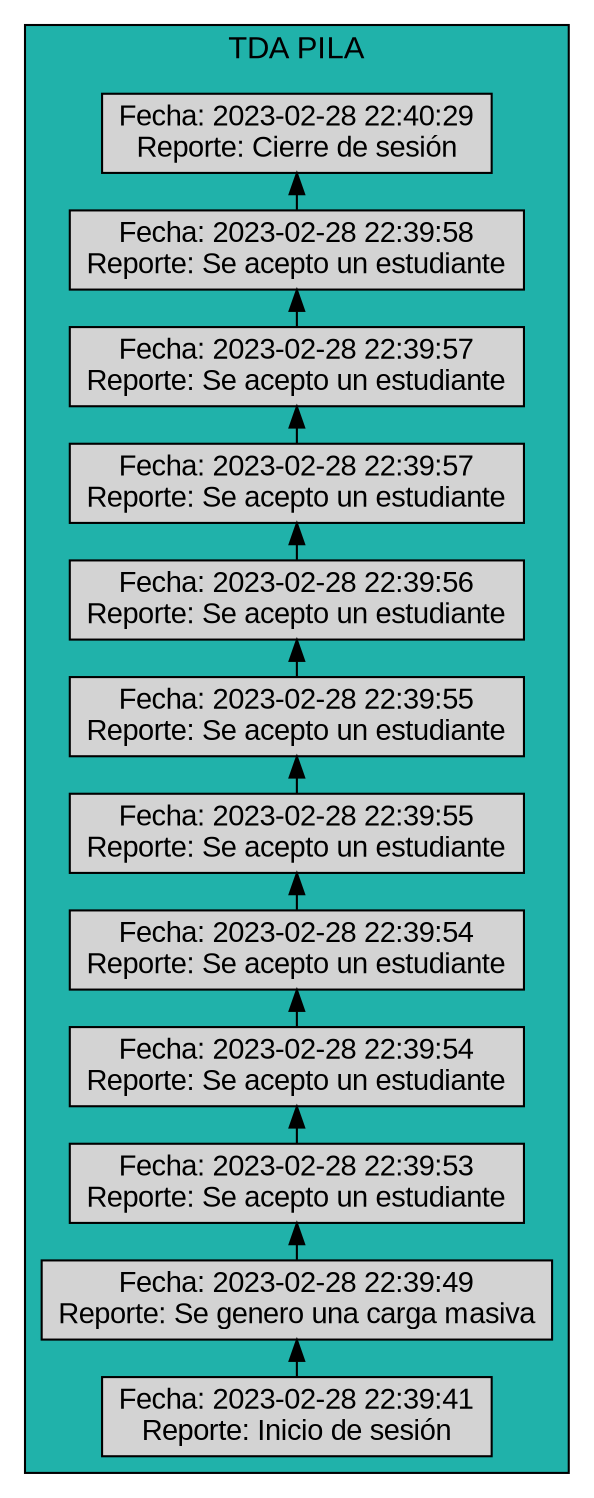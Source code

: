 digraph L{
        rankdir=RL
        subgraph cluster_1{
            label = "TDA PILA"
            fontname="Arial"
            bgcolor = lightseagreen
            
            fontsize=15.0
            
            node[shape=box fillcolor="" style="filled"]
1 [ label="Fecha: 2023-02-28 22:40:29\nReporte: Cierre de sesión",fontsize="14",fontname="Arial"];
2 [ label="Fecha: 2023-02-28 22:39:58\nReporte: Se acepto un estudiante",fontsize="14",fontname="Arial"];
3 [ label="Fecha: 2023-02-28 22:39:57\nReporte: Se acepto un estudiante",fontsize="14",fontname="Arial"];
4 [ label="Fecha: 2023-02-28 22:39:57\nReporte: Se acepto un estudiante",fontsize="14",fontname="Arial"];
5 [ label="Fecha: 2023-02-28 22:39:56\nReporte: Se acepto un estudiante",fontsize="14",fontname="Arial"];
6 [ label="Fecha: 2023-02-28 22:39:55\nReporte: Se acepto un estudiante",fontsize="14",fontname="Arial"];
7 [ label="Fecha: 2023-02-28 22:39:55\nReporte: Se acepto un estudiante",fontsize="14",fontname="Arial"];
8 [ label="Fecha: 2023-02-28 22:39:54\nReporte: Se acepto un estudiante",fontsize="14",fontname="Arial"];
9 [ label="Fecha: 2023-02-28 22:39:54\nReporte: Se acepto un estudiante",fontsize="14",fontname="Arial"];
10 [ label="Fecha: 2023-02-28 22:39:53\nReporte: Se acepto un estudiante",fontsize="14",fontname="Arial"];
11 [ label="Fecha: 2023-02-28 22:39:49\nReporte: Se genero una carga masiva",fontsize="14",fontname="Arial"];
12 [ label="Fecha: 2023-02-28 22:39:41\nReporte: Inicio de sesión",fontsize="14",fontname="Arial"];
rank=same{12->11->10->9->8->7->6->5->4->3->2->1}
        }
   
}